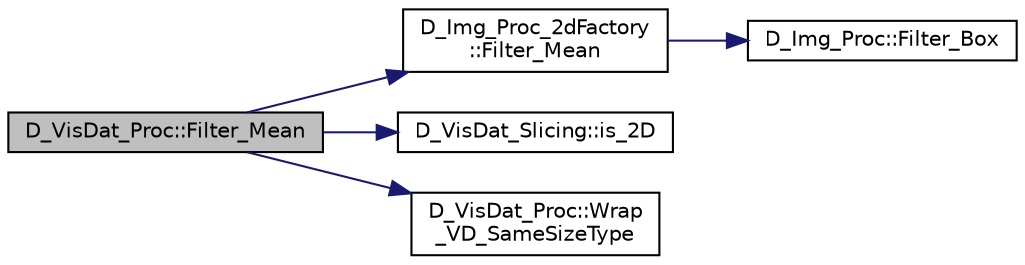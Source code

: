 digraph "D_VisDat_Proc::Filter_Mean"
{
 // LATEX_PDF_SIZE
  edge [fontname="Helvetica",fontsize="10",labelfontname="Helvetica",labelfontsize="10"];
  node [fontname="Helvetica",fontsize="10",shape=record];
  rankdir="LR";
  Node1 [label="D_VisDat_Proc::Filter_Mean",height=0.2,width=0.4,color="black", fillcolor="grey75", style="filled", fontcolor="black",tooltip=" "];
  Node1 -> Node2 [color="midnightblue",fontsize="10",style="solid"];
  Node2 [label="D_Img_Proc_2dFactory\l::Filter_Mean",height=0.2,width=0.4,color="black", fillcolor="white", style="filled",URL="$class_d___img___proc__2d_factory.html#a6d30d9664b9c4091a979e90f28cd51ce",tooltip=" "];
  Node2 -> Node3 [color="midnightblue",fontsize="10",style="solid"];
  Node3 [label="D_Img_Proc::Filter_Box",height=0.2,width=0.4,color="black", fillcolor="white", style="filled",URL="$class_d___img___proc.html#a30248ffcf58e2d0ab18461dd357af62d",tooltip=" "];
  Node1 -> Node4 [color="midnightblue",fontsize="10",style="solid"];
  Node4 [label="D_VisDat_Slicing::is_2D",height=0.2,width=0.4,color="black", fillcolor="white", style="filled",URL="$class_d___vis_dat___slicing.html#a6e5f7f2a4448f135c77a06e04f678974",tooltip=" "];
  Node1 -> Node5 [color="midnightblue",fontsize="10",style="solid"];
  Node5 [label="D_VisDat_Proc::Wrap\l_VD_SameSizeType",height=0.2,width=0.4,color="black", fillcolor="white", style="filled",URL="$class_d___vis_dat___proc.html#a25807fb990dbe9c2a20fd1ce4ab6bf69",tooltip=" "];
}
